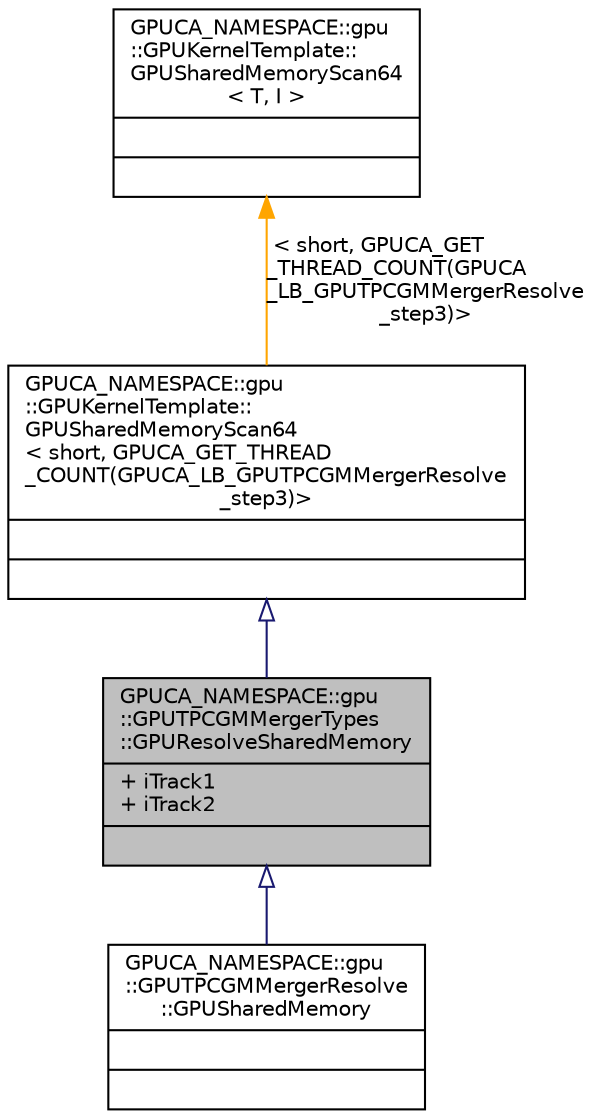 digraph "GPUCA_NAMESPACE::gpu::GPUTPCGMMergerTypes::GPUResolveSharedMemory"
{
 // INTERACTIVE_SVG=YES
  bgcolor="transparent";
  edge [fontname="Helvetica",fontsize="10",labelfontname="Helvetica",labelfontsize="10"];
  node [fontname="Helvetica",fontsize="10",shape=record];
  Node0 [label="{GPUCA_NAMESPACE::gpu\l::GPUTPCGMMergerTypes\l::GPUResolveSharedMemory\n|+ iTrack1\l+ iTrack2\l|}",height=0.2,width=0.4,color="black", fillcolor="grey75", style="filled", fontcolor="black"];
  Node1 -> Node0 [dir="back",color="midnightblue",fontsize="10",style="solid",arrowtail="onormal",fontname="Helvetica"];
  Node1 [label="{GPUCA_NAMESPACE::gpu\l::GPUKernelTemplate::\lGPUSharedMemoryScan64\l\< short, GPUCA_GET_THREAD\l_COUNT(GPUCA_LB_GPUTPCGMMergerResolve\l_step3)\>\n||}",height=0.2,width=0.4,color="black",URL="$dd/deb/structGPUCA__NAMESPACE_1_1gpu_1_1GPUKernelTemplate_1_1GPUSharedMemoryScan64.html"];
  Node2 -> Node1 [dir="back",color="orange",fontsize="10",style="solid",label=" \< short, GPUCA_GET\l_THREAD_COUNT(GPUCA\l_LB_GPUTPCGMMergerResolve\l_step3)\>" ,fontname="Helvetica"];
  Node2 [label="{GPUCA_NAMESPACE::gpu\l::GPUKernelTemplate::\lGPUSharedMemoryScan64\l\< T, I \>\n||}",height=0.2,width=0.4,color="black",URL="$dd/deb/structGPUCA__NAMESPACE_1_1gpu_1_1GPUKernelTemplate_1_1GPUSharedMemoryScan64.html"];
  Node0 -> Node3 [dir="back",color="midnightblue",fontsize="10",style="solid",arrowtail="onormal",fontname="Helvetica"];
  Node3 [label="{GPUCA_NAMESPACE::gpu\l::GPUTPCGMMergerResolve\l::GPUSharedMemory\n||}",height=0.2,width=0.4,color="black",URL="$d9/d11/structGPUCA__NAMESPACE_1_1gpu_1_1GPUTPCGMMergerResolve_1_1GPUSharedMemory.html"];
}
